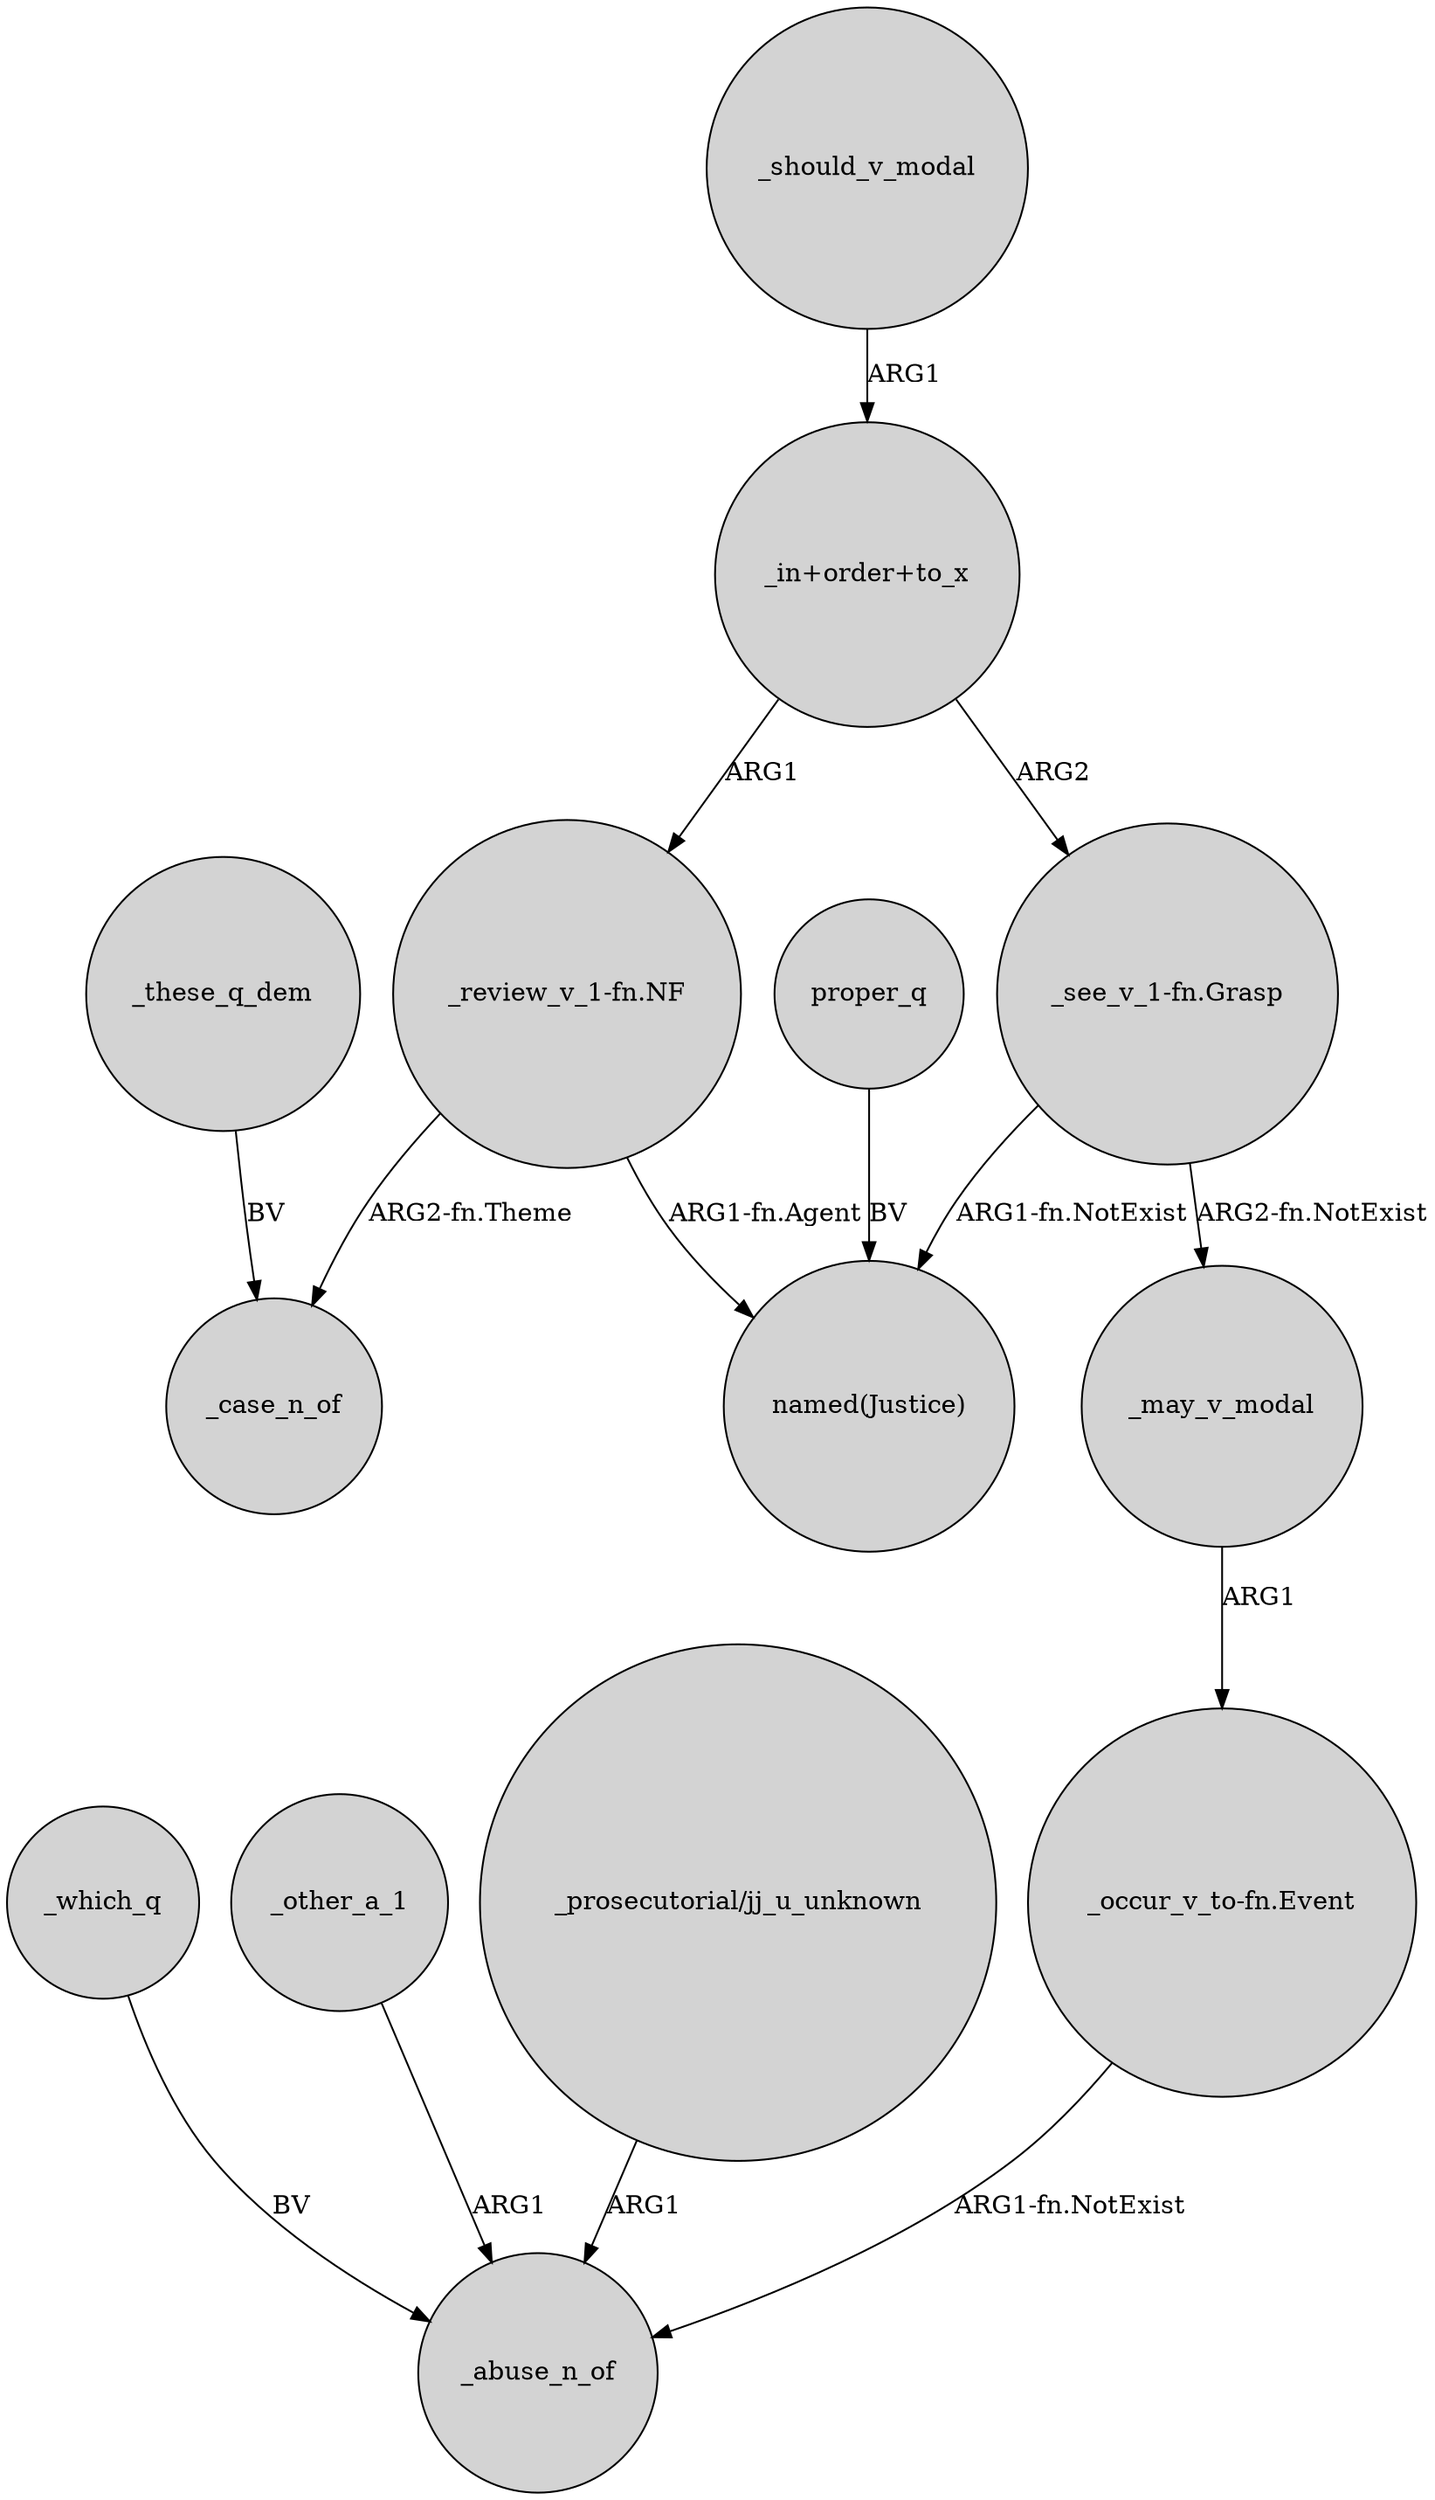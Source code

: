 digraph {
	node [shape=circle style=filled]
	_these_q_dem -> _case_n_of [label=BV]
	"_occur_v_to-fn.Event" -> _abuse_n_of [label="ARG1-fn.NotExist"]
	"_in+order+to_x" -> "_review_v_1-fn.NF" [label=ARG1]
	"_review_v_1-fn.NF" -> "named(Justice)" [label="ARG1-fn.Agent"]
	"_review_v_1-fn.NF" -> _case_n_of [label="ARG2-fn.Theme"]
	proper_q -> "named(Justice)" [label=BV]
	"_see_v_1-fn.Grasp" -> _may_v_modal [label="ARG2-fn.NotExist"]
	"_see_v_1-fn.Grasp" -> "named(Justice)" [label="ARG1-fn.NotExist"]
	_which_q -> _abuse_n_of [label=BV]
	_other_a_1 -> _abuse_n_of [label=ARG1]
	"_prosecutorial/jj_u_unknown" -> _abuse_n_of [label=ARG1]
	"_in+order+to_x" -> "_see_v_1-fn.Grasp" [label=ARG2]
	_may_v_modal -> "_occur_v_to-fn.Event" [label=ARG1]
	_should_v_modal -> "_in+order+to_x" [label=ARG1]
}
